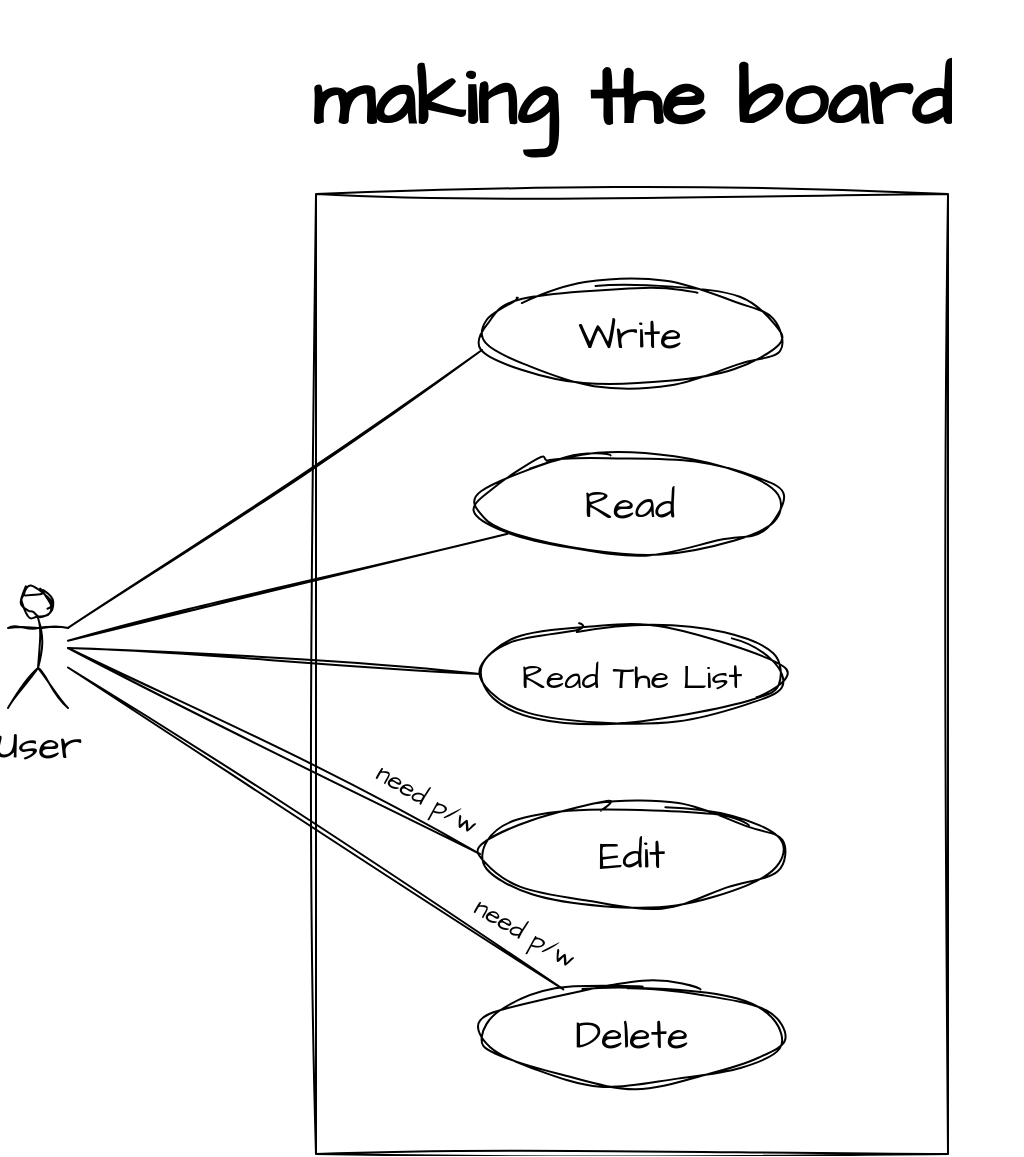 <mxfile version="22.0.8" type="github">
  <diagram id="C5RBs43oDa-KdzZeNtuy" name="Page-1">
    <mxGraphModel dx="1434" dy="1919" grid="1" gridSize="10" guides="1" tooltips="1" connect="1" arrows="1" fold="1" page="1" pageScale="1" pageWidth="827" pageHeight="1169" math="0" shadow="0">
      <root>
        <mxCell id="WIyWlLk6GJQsqaUBKTNV-0" />
        <mxCell id="WIyWlLk6GJQsqaUBKTNV-1" parent="WIyWlLk6GJQsqaUBKTNV-0" />
        <mxCell id="F3Log7bki6ZxSpV4jlH7-0" value="" style="rounded=0;whiteSpace=wrap;html=1;sketch=1;hachureGap=4;jiggle=2;curveFitting=1;fontFamily=Architects Daughter;fontSource=https%3A%2F%2Ffonts.googleapis.com%2Fcss%3Ffamily%3DArchitects%2BDaughter;fontSize=20;" parent="WIyWlLk6GJQsqaUBKTNV-1" vertex="1">
          <mxGeometry x="264" y="-1027" width="316" height="480" as="geometry" />
        </mxCell>
        <mxCell id="F3Log7bki6ZxSpV4jlH7-3" value="User" style="shape=umlActor;verticalLabelPosition=bottom;verticalAlign=top;html=1;outlineConnect=0;sketch=1;hachureGap=4;jiggle=2;curveFitting=1;fontFamily=Architects Daughter;fontSource=https%3A%2F%2Ffonts.googleapis.com%2Fcss%3Ffamily%3DArchitects%2BDaughter;fontSize=20;" parent="WIyWlLk6GJQsqaUBKTNV-1" vertex="1">
          <mxGeometry x="110" y="-830" width="30" height="60" as="geometry" />
        </mxCell>
        <mxCell id="F3Log7bki6ZxSpV4jlH7-4" value="Write" style="ellipse;whiteSpace=wrap;html=1;sketch=1;hachureGap=4;jiggle=2;curveFitting=1;fontFamily=Architects Daughter;fontSource=https%3A%2F%2Ffonts.googleapis.com%2Fcss%3Ffamily%3DArchitects%2BDaughter;fontSize=20;" parent="WIyWlLk6GJQsqaUBKTNV-1" vertex="1">
          <mxGeometry x="345" y="-982" width="152" height="50" as="geometry" />
        </mxCell>
        <mxCell id="F3Log7bki6ZxSpV4jlH7-5" value="Read" style="ellipse;whiteSpace=wrap;html=1;sketch=1;hachureGap=4;jiggle=2;curveFitting=1;fontFamily=Architects Daughter;fontSource=https%3A%2F%2Ffonts.googleapis.com%2Fcss%3Ffamily%3DArchitects%2BDaughter;fontSize=20;" parent="WIyWlLk6GJQsqaUBKTNV-1" vertex="1">
          <mxGeometry x="345" y="-897" width="152" height="50" as="geometry" />
        </mxCell>
        <mxCell id="F3Log7bki6ZxSpV4jlH7-6" value="&lt;font style=&quot;font-size: 17px;&quot;&gt;Read The List&lt;/font&gt;" style="ellipse;whiteSpace=wrap;html=1;sketch=1;hachureGap=4;jiggle=2;curveFitting=1;fontFamily=Architects Daughter;fontSource=https%3A%2F%2Ffonts.googleapis.com%2Fcss%3Ffamily%3DArchitects%2BDaughter;fontSize=20;" parent="WIyWlLk6GJQsqaUBKTNV-1" vertex="1">
          <mxGeometry x="346" y="-812" width="152" height="50" as="geometry" />
        </mxCell>
        <mxCell id="F3Log7bki6ZxSpV4jlH7-7" value="Edit" style="ellipse;whiteSpace=wrap;html=1;sketch=1;hachureGap=4;jiggle=2;curveFitting=1;fontFamily=Architects Daughter;fontSource=https%3A%2F%2Ffonts.googleapis.com%2Fcss%3Ffamily%3DArchitects%2BDaughter;fontSize=20;" parent="WIyWlLk6GJQsqaUBKTNV-1" vertex="1">
          <mxGeometry x="346" y="-722" width="152" height="50" as="geometry" />
        </mxCell>
        <mxCell id="F3Log7bki6ZxSpV4jlH7-8" value="Delete" style="ellipse;whiteSpace=wrap;html=1;sketch=1;hachureGap=4;jiggle=2;curveFitting=1;fontFamily=Architects Daughter;fontSource=https%3A%2F%2Ffonts.googleapis.com%2Fcss%3Ffamily%3DArchitects%2BDaughter;fontSize=20;" parent="WIyWlLk6GJQsqaUBKTNV-1" vertex="1">
          <mxGeometry x="346" y="-632" width="152" height="50" as="geometry" />
        </mxCell>
        <mxCell id="F3Log7bki6ZxSpV4jlH7-9" value="&lt;h1&gt;making the board&lt;/h1&gt;" style="text;html=1;strokeColor=none;fillColor=none;spacing=5;spacingTop=-20;whiteSpace=wrap;overflow=hidden;rounded=0;fontSize=20;fontFamily=Architects Daughter;" parent="WIyWlLk6GJQsqaUBKTNV-1" vertex="1">
          <mxGeometry x="257" y="-1114" width="360" height="120" as="geometry" />
        </mxCell>
        <mxCell id="F3Log7bki6ZxSpV4jlH7-10" value="" style="endArrow=none;html=1;rounded=0;sketch=1;hachureGap=4;jiggle=2;curveFitting=1;fontFamily=Architects Daughter;fontSource=https%3A%2F%2Ffonts.googleapis.com%2Fcss%3Ffamily%3DArchitects%2BDaughter;fontSize=16;entryX=0.013;entryY=0.66;entryDx=0;entryDy=0;entryPerimeter=0;" parent="WIyWlLk6GJQsqaUBKTNV-1" source="F3Log7bki6ZxSpV4jlH7-3" target="F3Log7bki6ZxSpV4jlH7-4" edge="1">
          <mxGeometry width="50" height="50" relative="1" as="geometry">
            <mxPoint x="160" y="-820" as="sourcePoint" />
            <mxPoint x="210" y="-870" as="targetPoint" />
          </mxGeometry>
        </mxCell>
        <mxCell id="F3Log7bki6ZxSpV4jlH7-11" value="" style="endArrow=none;html=1;rounded=0;sketch=1;hachureGap=4;jiggle=2;curveFitting=1;fontFamily=Architects Daughter;fontSource=https%3A%2F%2Ffonts.googleapis.com%2Fcss%3Ffamily%3DArchitects%2BDaughter;fontSize=16;" parent="WIyWlLk6GJQsqaUBKTNV-1" source="F3Log7bki6ZxSpV4jlH7-3" target="F3Log7bki6ZxSpV4jlH7-5" edge="1">
          <mxGeometry width="50" height="50" relative="1" as="geometry">
            <mxPoint x="210" y="-800" as="sourcePoint" />
            <mxPoint x="260" y="-850" as="targetPoint" />
          </mxGeometry>
        </mxCell>
        <mxCell id="F3Log7bki6ZxSpV4jlH7-12" value="" style="endArrow=none;html=1;rounded=0;sketch=1;hachureGap=4;jiggle=2;curveFitting=1;fontFamily=Architects Daughter;fontSource=https%3A%2F%2Ffonts.googleapis.com%2Fcss%3Ffamily%3DArchitects%2BDaughter;fontSize=16;entryX=0;entryY=0.5;entryDx=0;entryDy=0;" parent="WIyWlLk6GJQsqaUBKTNV-1" target="F3Log7bki6ZxSpV4jlH7-6" edge="1">
          <mxGeometry width="50" height="50" relative="1" as="geometry">
            <mxPoint x="140" y="-800" as="sourcePoint" />
            <mxPoint x="250" y="-790" as="targetPoint" />
          </mxGeometry>
        </mxCell>
        <mxCell id="F3Log7bki6ZxSpV4jlH7-13" value="" style="endArrow=none;html=1;rounded=0;sketch=1;hachureGap=4;jiggle=2;curveFitting=1;fontFamily=Architects Daughter;fontSource=https%3A%2F%2Ffonts.googleapis.com%2Fcss%3Ffamily%3DArchitects%2BDaughter;fontSize=16;entryX=0;entryY=0.5;entryDx=0;entryDy=0;" parent="WIyWlLk6GJQsqaUBKTNV-1" target="F3Log7bki6ZxSpV4jlH7-7" edge="1">
          <mxGeometry width="50" height="50" relative="1" as="geometry">
            <mxPoint x="140" y="-800" as="sourcePoint" />
            <mxPoint x="230" y="-770" as="targetPoint" />
          </mxGeometry>
        </mxCell>
        <mxCell id="F3Log7bki6ZxSpV4jlH7-14" value="" style="endArrow=none;html=1;rounded=0;sketch=1;hachureGap=4;jiggle=2;curveFitting=1;fontFamily=Architects Daughter;fontSource=https%3A%2F%2Ffonts.googleapis.com%2Fcss%3Ffamily%3DArchitects%2BDaughter;fontSize=16;" parent="WIyWlLk6GJQsqaUBKTNV-1" source="F3Log7bki6ZxSpV4jlH7-3" target="F3Log7bki6ZxSpV4jlH7-8" edge="1">
          <mxGeometry width="50" height="50" relative="1" as="geometry">
            <mxPoint x="190" y="-640" as="sourcePoint" />
            <mxPoint x="240" y="-690" as="targetPoint" />
          </mxGeometry>
        </mxCell>
        <mxCell id="F3Log7bki6ZxSpV4jlH7-15" value="&lt;font style=&quot;font-size: 13px;&quot;&gt;need p/w&lt;/font&gt;" style="text;html=1;strokeColor=none;fillColor=none;align=center;verticalAlign=middle;whiteSpace=wrap;rounded=0;fontSize=20;fontFamily=Architects Daughter;rotation=30;" parent="WIyWlLk6GJQsqaUBKTNV-1" vertex="1">
          <mxGeometry x="315" y="-675" width="110" height="30" as="geometry" />
        </mxCell>
        <mxCell id="F3Log7bki6ZxSpV4jlH7-16" value="&lt;font style=&quot;font-size: 13px;&quot;&gt;need p/w&lt;/font&gt;" style="text;html=1;strokeColor=none;fillColor=none;align=center;verticalAlign=middle;whiteSpace=wrap;rounded=0;fontSize=20;fontFamily=Architects Daughter;rotation=30;" parent="WIyWlLk6GJQsqaUBKTNV-1" vertex="1">
          <mxGeometry x="266" y="-742" width="110" height="30" as="geometry" />
        </mxCell>
      </root>
    </mxGraphModel>
  </diagram>
</mxfile>
